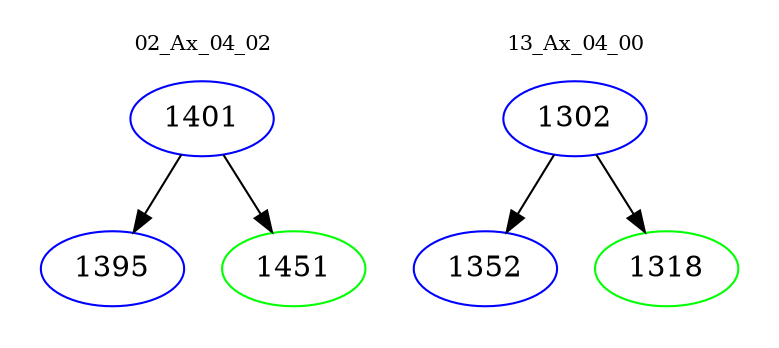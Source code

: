 digraph{
subgraph cluster_0 {
color = white
label = "02_Ax_04_02";
fontsize=10;
T0_1401 [label="1401", color="blue"]
T0_1401 -> T0_1395 [color="black"]
T0_1395 [label="1395", color="blue"]
T0_1401 -> T0_1451 [color="black"]
T0_1451 [label="1451", color="green"]
}
subgraph cluster_1 {
color = white
label = "13_Ax_04_00";
fontsize=10;
T1_1302 [label="1302", color="blue"]
T1_1302 -> T1_1352 [color="black"]
T1_1352 [label="1352", color="blue"]
T1_1302 -> T1_1318 [color="black"]
T1_1318 [label="1318", color="green"]
}
}
